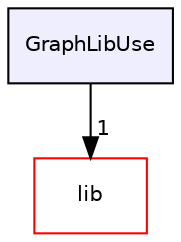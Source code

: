 digraph "/home/ismail/Schreibtisch/c23_project/GraphLibUse" {
  compound=true
  node [ fontsize="10", fontname="Helvetica"];
  edge [ labelfontsize="10", labelfontname="Helvetica"];
  dir_4a230c93678714e8878b2f29f169fd88 [shape=box, label="GraphLibUse", style="filled", fillcolor="#eeeeff", pencolor="black", URL="dir_4a230c93678714e8878b2f29f169fd88.html"];
  dir_97aefd0d527b934f1d99a682da8fe6a9 [shape=box label="lib" fillcolor="white" style="filled" color="red" URL="dir_97aefd0d527b934f1d99a682da8fe6a9.html"];
  dir_4a230c93678714e8878b2f29f169fd88->dir_97aefd0d527b934f1d99a682da8fe6a9 [headlabel="1", labeldistance=1.5 headhref="dir_000006_000007.html"];
}
